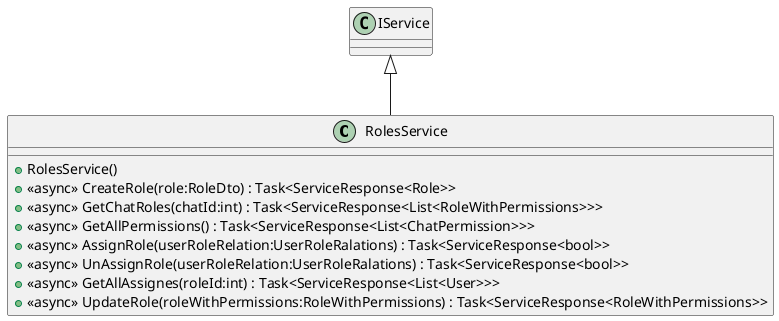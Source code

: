 @startuml
class RolesService {
    + RolesService()
    + <<async>> CreateRole(role:RoleDto) : Task<ServiceResponse<Role>>
    + <<async>> GetChatRoles(chatId:int) : Task<ServiceResponse<List<RoleWithPermissions>>>
    + <<async>> GetAllPermissions() : Task<ServiceResponse<List<ChatPermission>>>
    + <<async>> AssignRole(userRoleRelation:UserRoleRalations) : Task<ServiceResponse<bool>>
    + <<async>> UnAssignRole(userRoleRelation:UserRoleRalations) : Task<ServiceResponse<bool>>
    + <<async>> GetAllAssignes(roleId:int) : Task<ServiceResponse<List<User>>>
    + <<async>> UpdateRole(roleWithPermissions:RoleWithPermissions) : Task<ServiceResponse<RoleWithPermissions>>
}
IService <|-- RolesService
@enduml
